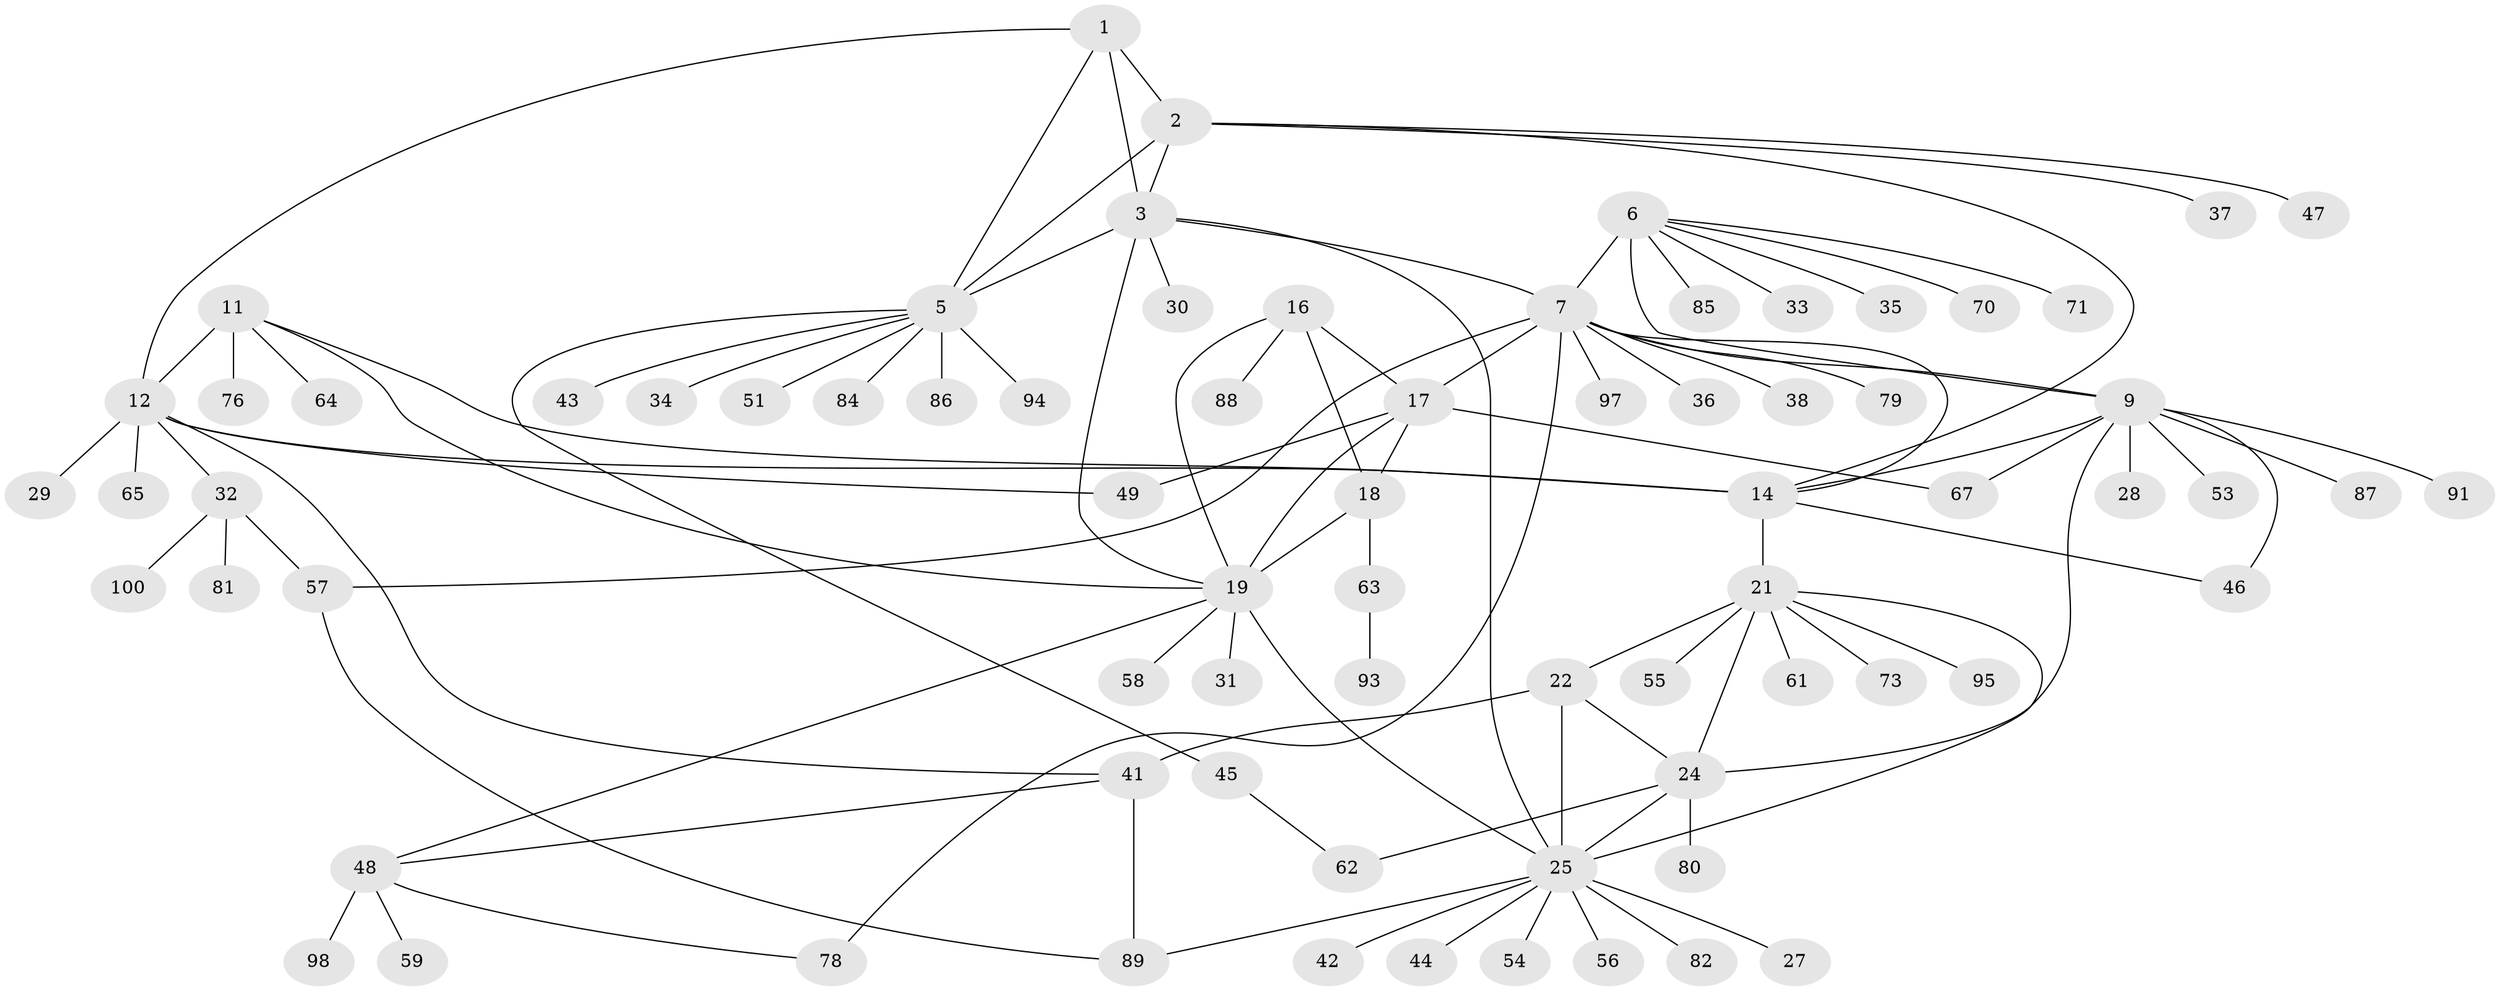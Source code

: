 // original degree distribution, {5: 0.11, 7: 0.02, 12: 0.02, 8: 0.05, 9: 0.03, 6: 0.02, 11: 0.01, 4: 0.01, 13: 0.01, 2: 0.18, 1: 0.52, 3: 0.02}
// Generated by graph-tools (version 1.1) at 2025/42/03/06/25 10:42:09]
// undirected, 75 vertices, 103 edges
graph export_dot {
graph [start="1"]
  node [color=gray90,style=filled];
  1;
  2 [super="+26"];
  3 [super="+4"];
  5 [super="+40"];
  6 [super="+10"];
  7 [super="+8"];
  9 [super="+68"];
  11 [super="+15"];
  12 [super="+13"];
  14;
  16 [super="+90"];
  17 [super="+83"];
  18 [super="+20"];
  19 [super="+72"];
  21 [super="+23"];
  22;
  24 [super="+99"];
  25 [super="+92"];
  27;
  28;
  29;
  30;
  31;
  32 [super="+77"];
  33;
  34 [super="+74"];
  35;
  36 [super="+39"];
  37;
  38;
  41 [super="+52"];
  42;
  43;
  44;
  45;
  46;
  47;
  48 [super="+50"];
  49 [super="+60"];
  51 [super="+75"];
  53;
  54 [super="+69"];
  55;
  56;
  57;
  58;
  59;
  61;
  62 [super="+66"];
  63;
  64;
  65;
  67;
  70;
  71;
  73;
  76;
  78;
  79;
  80;
  81;
  82 [super="+96"];
  84;
  85;
  86;
  87;
  88;
  89;
  91;
  93;
  94;
  95;
  97;
  98;
  100;
  1 -- 2;
  1 -- 3 [weight=2];
  1 -- 5;
  1 -- 12;
  2 -- 3 [weight=2];
  2 -- 5;
  2 -- 37;
  2 -- 47;
  2 -- 14;
  3 -- 5 [weight=2];
  3 -- 19;
  3 -- 25;
  3 -- 30;
  3 -- 7;
  5 -- 34;
  5 -- 43;
  5 -- 45;
  5 -- 51;
  5 -- 84;
  5 -- 86;
  5 -- 94;
  6 -- 7 [weight=4];
  6 -- 9 [weight=2];
  6 -- 85;
  6 -- 33;
  6 -- 35;
  6 -- 70;
  6 -- 71;
  7 -- 9 [weight=2];
  7 -- 36;
  7 -- 38;
  7 -- 79;
  7 -- 97;
  7 -- 78;
  7 -- 14;
  7 -- 17;
  7 -- 57;
  9 -- 24;
  9 -- 28;
  9 -- 46;
  9 -- 53;
  9 -- 67;
  9 -- 87;
  9 -- 91;
  9 -- 14;
  11 -- 12 [weight=4];
  11 -- 14 [weight=2];
  11 -- 76;
  11 -- 64;
  11 -- 19;
  12 -- 14 [weight=2];
  12 -- 29;
  12 -- 41;
  12 -- 49;
  12 -- 65;
  12 -- 32;
  14 -- 21;
  14 -- 46;
  16 -- 17;
  16 -- 18 [weight=2];
  16 -- 19;
  16 -- 88;
  17 -- 18 [weight=2];
  17 -- 19;
  17 -- 67;
  17 -- 49;
  18 -- 19 [weight=2];
  18 -- 63;
  19 -- 25;
  19 -- 31;
  19 -- 48;
  19 -- 58;
  21 -- 22 [weight=2];
  21 -- 24 [weight=2];
  21 -- 25 [weight=2];
  21 -- 73;
  21 -- 55;
  21 -- 61;
  21 -- 95;
  22 -- 24;
  22 -- 25;
  22 -- 41;
  24 -- 25;
  24 -- 80;
  24 -- 62;
  25 -- 27;
  25 -- 42;
  25 -- 44;
  25 -- 54;
  25 -- 56;
  25 -- 82;
  25 -- 89;
  32 -- 57;
  32 -- 81;
  32 -- 100;
  41 -- 48;
  41 -- 89;
  45 -- 62;
  48 -- 59;
  48 -- 98;
  48 -- 78;
  57 -- 89;
  63 -- 93;
}
